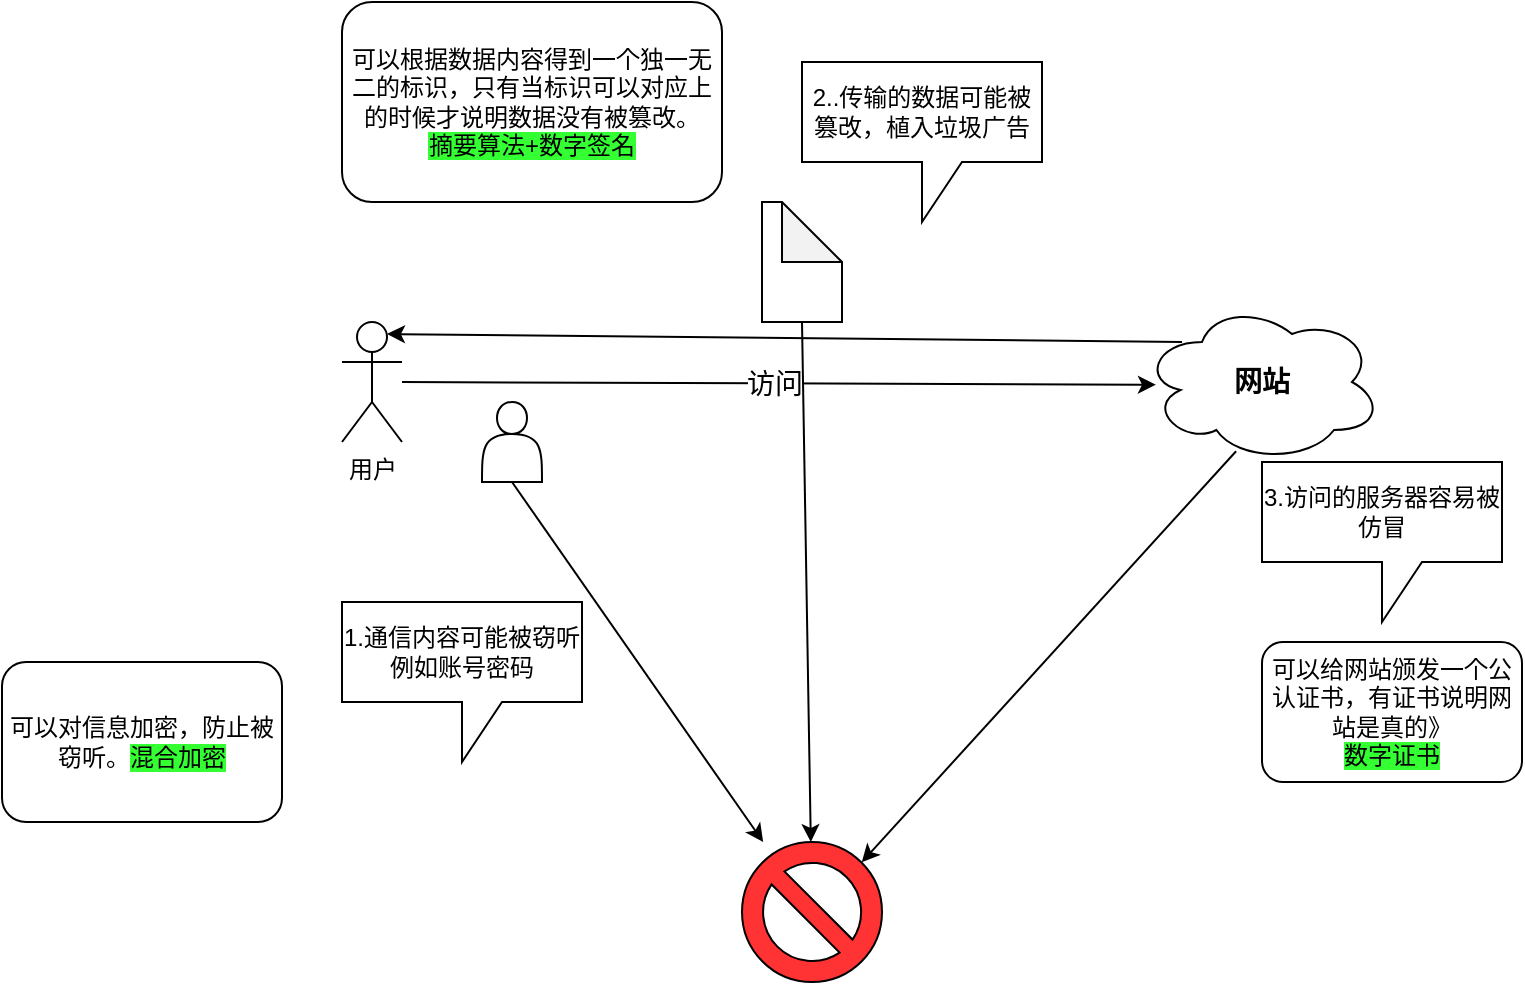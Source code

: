 <mxfile version="24.7.12">
  <diagram name="第 1 页" id="1NC5Q8Jgs5ZrII9jlnl0">
    <mxGraphModel dx="2117" dy="541" grid="1" gridSize="10" guides="1" tooltips="1" connect="1" arrows="1" fold="1" page="1" pageScale="1" pageWidth="827" pageHeight="1169" math="0" shadow="0">
      <root>
        <mxCell id="0" />
        <mxCell id="1" parent="0" />
        <mxCell id="GGhZvQAViEIoxMl6PzaV-1" value="用户" style="shape=umlActor;verticalLabelPosition=bottom;verticalAlign=top;html=1;outlineConnect=0;" parent="1" vertex="1">
          <mxGeometry x="100" y="190" width="30" height="60" as="geometry" />
        </mxCell>
        <mxCell id="GGhZvQAViEIoxMl6PzaV-2" value="&lt;font style=&quot;font-size: 14px;&quot;&gt;&lt;b&gt;网站&lt;/b&gt;&lt;/font&gt;" style="ellipse;shape=cloud;whiteSpace=wrap;html=1;" parent="1" vertex="1">
          <mxGeometry x="500" y="180" width="120" height="80" as="geometry" />
        </mxCell>
        <mxCell id="GGhZvQAViEIoxMl6PzaV-5" value="" style="endArrow=classic;html=1;rounded=0;entryX=0.058;entryY=0.517;entryDx=0;entryDy=0;entryPerimeter=0;" parent="1" source="GGhZvQAViEIoxMl6PzaV-1" target="GGhZvQAViEIoxMl6PzaV-2" edge="1">
          <mxGeometry width="50" height="50" relative="1" as="geometry">
            <mxPoint x="320" y="250" as="sourcePoint" />
            <mxPoint x="370" y="200" as="targetPoint" />
          </mxGeometry>
        </mxCell>
        <mxCell id="GGhZvQAViEIoxMl6PzaV-6" value="&lt;font style=&quot;font-size: 14px;&quot;&gt;访问&lt;/font&gt;" style="edgeLabel;html=1;align=center;verticalAlign=middle;resizable=0;points=[];" parent="GGhZvQAViEIoxMl6PzaV-5" vertex="1" connectable="0">
          <mxGeometry x="-0.016" relative="1" as="geometry">
            <mxPoint as="offset" />
          </mxGeometry>
        </mxCell>
        <mxCell id="GGhZvQAViEIoxMl6PzaV-7" value="" style="verticalLabelPosition=bottom;verticalAlign=top;html=1;shape=mxgraph.basic.no_symbol;fillColor=#FF3333;" parent="1" vertex="1">
          <mxGeometry x="300" y="450" width="70" height="70" as="geometry" />
        </mxCell>
        <mxCell id="GGhZvQAViEIoxMl6PzaV-8" value="" style="endArrow=classic;html=1;rounded=0;exitX=0.392;exitY=0.933;exitDx=0;exitDy=0;exitPerimeter=0;entryX=0.855;entryY=0.145;entryDx=0;entryDy=0;entryPerimeter=0;" parent="1" source="GGhZvQAViEIoxMl6PzaV-2" target="GGhZvQAViEIoxMl6PzaV-7" edge="1">
          <mxGeometry width="50" height="50" relative="1" as="geometry">
            <mxPoint x="510" y="450" as="sourcePoint" />
            <mxPoint x="560" y="400" as="targetPoint" />
          </mxGeometry>
        </mxCell>
        <mxCell id="GGhZvQAViEIoxMl6PzaV-10" value="" style="endArrow=classic;html=1;rounded=0;exitX=0.167;exitY=0.25;exitDx=0;exitDy=0;exitPerimeter=0;entryX=0.75;entryY=0.1;entryDx=0;entryDy=0;entryPerimeter=0;" parent="1" source="GGhZvQAViEIoxMl6PzaV-2" target="GGhZvQAViEIoxMl6PzaV-1" edge="1">
          <mxGeometry width="50" height="50" relative="1" as="geometry">
            <mxPoint x="380" y="200" as="sourcePoint" />
            <mxPoint x="430" y="150" as="targetPoint" />
          </mxGeometry>
        </mxCell>
        <mxCell id="GGhZvQAViEIoxMl6PzaV-11" value="" style="shape=note;whiteSpace=wrap;html=1;backgroundOutline=1;darkOpacity=0.05;" parent="1" vertex="1">
          <mxGeometry x="310" y="130" width="40" height="60" as="geometry" />
        </mxCell>
        <mxCell id="GGhZvQAViEIoxMl6PzaV-13" value="" style="endArrow=classic;html=1;rounded=0;exitX=0.5;exitY=1;exitDx=0;exitDy=0;exitPerimeter=0;" parent="1" source="GGhZvQAViEIoxMl6PzaV-11" target="GGhZvQAViEIoxMl6PzaV-7" edge="1">
          <mxGeometry width="50" height="50" relative="1" as="geometry">
            <mxPoint x="200" y="400" as="sourcePoint" />
            <mxPoint x="250" y="350" as="targetPoint" />
          </mxGeometry>
        </mxCell>
        <mxCell id="GGhZvQAViEIoxMl6PzaV-14" value="" style="shape=actor;whiteSpace=wrap;html=1;" parent="1" vertex="1">
          <mxGeometry x="170" y="230" width="30" height="40" as="geometry" />
        </mxCell>
        <mxCell id="GGhZvQAViEIoxMl6PzaV-16" value="" style="endArrow=classic;html=1;rounded=0;exitX=0.5;exitY=1;exitDx=0;exitDy=0;" parent="1" source="GGhZvQAViEIoxMl6PzaV-14" target="GGhZvQAViEIoxMl6PzaV-7" edge="1">
          <mxGeometry width="50" height="50" relative="1" as="geometry">
            <mxPoint x="180" y="430" as="sourcePoint" />
            <mxPoint x="230" y="380" as="targetPoint" />
          </mxGeometry>
        </mxCell>
        <mxCell id="GGhZvQAViEIoxMl6PzaV-17" value="1.通信内容可能被窃听&lt;br&gt;例如账号密码" style="shape=callout;whiteSpace=wrap;html=1;perimeter=calloutPerimeter;" parent="1" vertex="1">
          <mxGeometry x="100" y="330" width="120" height="80" as="geometry" />
        </mxCell>
        <mxCell id="GGhZvQAViEIoxMl6PzaV-18" value="3.访问的服务器容易被仿冒" style="shape=callout;whiteSpace=wrap;html=1;perimeter=calloutPerimeter;" parent="1" vertex="1">
          <mxGeometry x="560" y="260" width="120" height="80" as="geometry" />
        </mxCell>
        <mxCell id="GGhZvQAViEIoxMl6PzaV-19" value="2..传输的数据可能被篡改，植入垃圾广告" style="shape=callout;whiteSpace=wrap;html=1;perimeter=calloutPerimeter;" parent="1" vertex="1">
          <mxGeometry x="330" y="60" width="120" height="80" as="geometry" />
        </mxCell>
        <mxCell id="0weBZ4QUvLjOAuO4zsEM-2" value="可以对信息加密，防止被窃听。&lt;span style=&quot;background-color: rgb(51, 255, 51);&quot;&gt;混合加密&lt;/span&gt;" style="rounded=1;whiteSpace=wrap;html=1;" vertex="1" parent="1">
          <mxGeometry x="-70" y="360" width="140" height="80" as="geometry" />
        </mxCell>
        <mxCell id="0weBZ4QUvLjOAuO4zsEM-3" value="可以根据数据内容得到一个独一无二的标识，只有当标识可以对应上的时候才说明数据没有被篡改。&lt;br&gt;&lt;span style=&quot;background-color: rgb(51, 255, 51);&quot;&gt;摘要算法+数字签名&lt;/span&gt;" style="rounded=1;whiteSpace=wrap;html=1;" vertex="1" parent="1">
          <mxGeometry x="100" y="30" width="190" height="100" as="geometry" />
        </mxCell>
        <mxCell id="0weBZ4QUvLjOAuO4zsEM-4" value="可以给网站颁发一个公认证书，有证书说明网站是真的》&lt;br&gt;&lt;span style=&quot;background-color: rgb(51, 255, 51);&quot;&gt;数字证书&lt;/span&gt;" style="rounded=1;whiteSpace=wrap;html=1;" vertex="1" parent="1">
          <mxGeometry x="560" y="350" width="130" height="70" as="geometry" />
        </mxCell>
      </root>
    </mxGraphModel>
  </diagram>
</mxfile>
